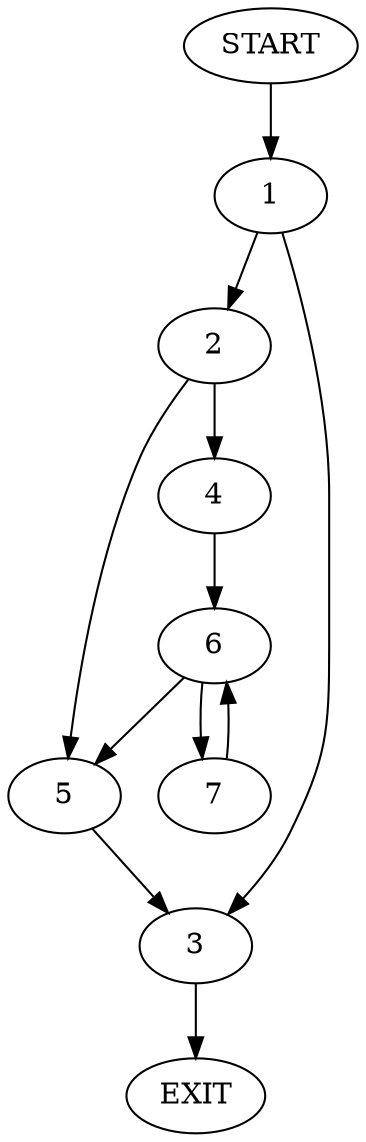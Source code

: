 digraph {
0 [label="START"]
8 [label="EXIT"]
0 -> 1
1 -> 2
1 -> 3
2 -> 4
2 -> 5
3 -> 8
5 -> 3
4 -> 6
6 -> 7
6 -> 5
7 -> 6
}

